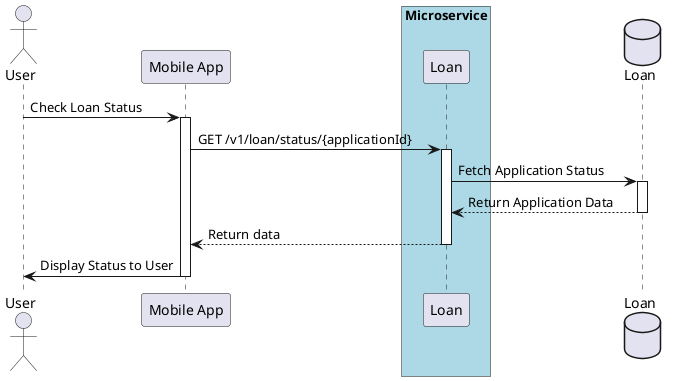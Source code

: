 @startuml
actor User
participant "Mobile App" as App
box "Microservice" #LightBlue
participant "Loan" as LoanService
end box
database "Loan" as DB

User -> App ++: Check Loan Status
App -> LoanService ++: GET /v1/loan/status/{applicationId}
LoanService -> DB++ : Fetch Application Status
DB --> LoanService-- : Return Application Data
LoanService --> App-- : Return data
App -> User-- : Display Status to User
@enduml
